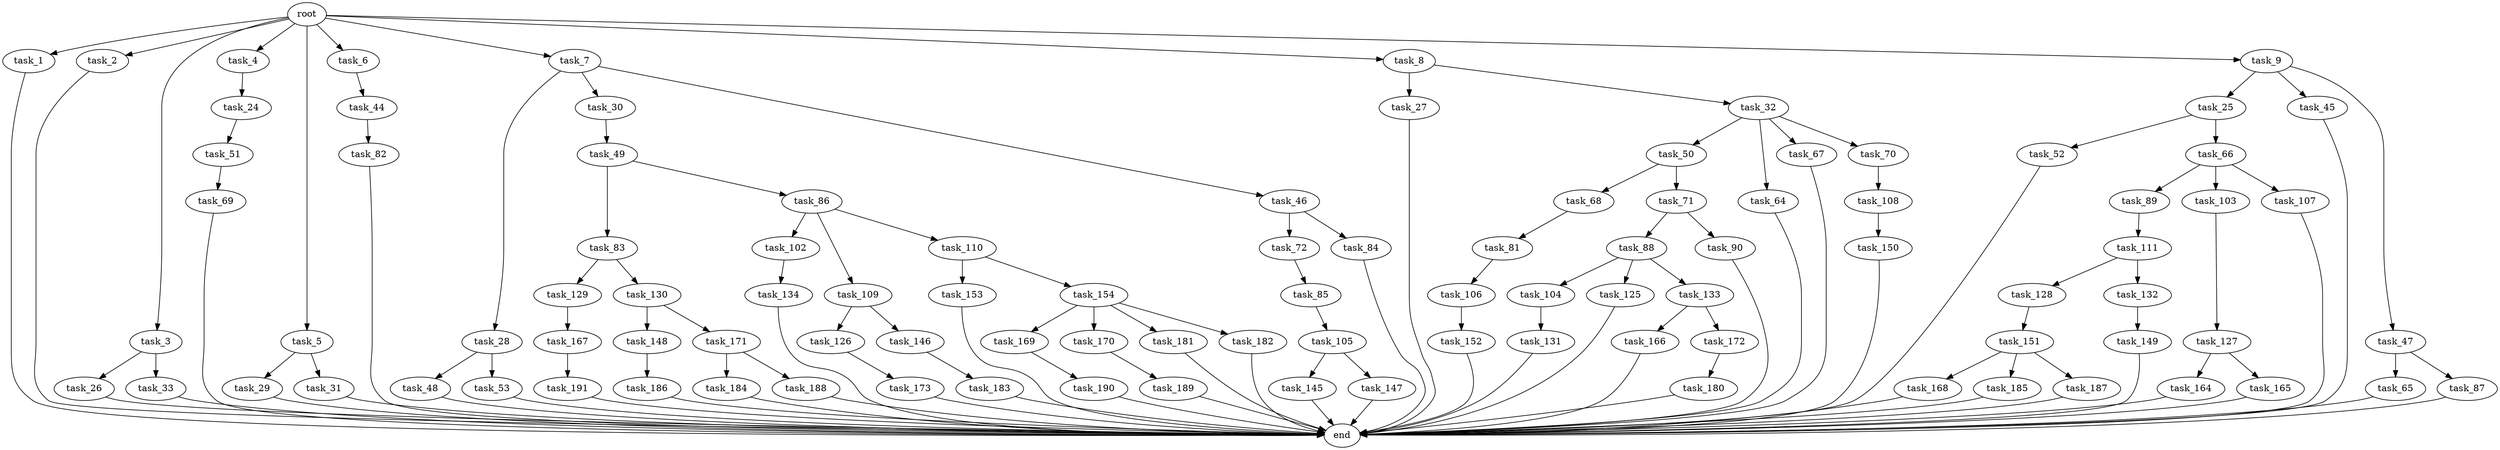 digraph G {
  root [size="0.000000"];
  task_1 [size="102.400000"];
  task_2 [size="102.400000"];
  task_3 [size="102.400000"];
  task_4 [size="102.400000"];
  task_5 [size="102.400000"];
  task_6 [size="102.400000"];
  task_7 [size="102.400000"];
  task_8 [size="102.400000"];
  task_9 [size="102.400000"];
  task_24 [size="21474836480.000000"];
  task_25 [size="69578470195.199997"];
  task_26 [size="13743895347.200001"];
  task_27 [size="30923764531.200001"];
  task_28 [size="21474836480.000000"];
  task_29 [size="85899345920.000000"];
  task_30 [size="21474836480.000000"];
  task_31 [size="85899345920.000000"];
  task_32 [size="30923764531.200001"];
  task_33 [size="13743895347.200001"];
  task_44 [size="30923764531.200001"];
  task_45 [size="69578470195.199997"];
  task_46 [size="21474836480.000000"];
  task_47 [size="69578470195.199997"];
  task_48 [size="85899345920.000000"];
  task_49 [size="13743895347.200001"];
  task_50 [size="30923764531.200001"];
  task_51 [size="85899345920.000000"];
  task_52 [size="13743895347.200001"];
  task_53 [size="85899345920.000000"];
  task_64 [size="30923764531.200001"];
  task_65 [size="3435973836.800000"];
  task_66 [size="13743895347.200001"];
  task_67 [size="30923764531.200001"];
  task_68 [size="42090679500.800003"];
  task_69 [size="3435973836.800000"];
  task_70 [size="30923764531.200001"];
  task_71 [size="42090679500.800003"];
  task_72 [size="54975581388.800003"];
  task_81 [size="85899345920.000000"];
  task_82 [size="13743895347.200001"];
  task_83 [size="30923764531.200001"];
  task_84 [size="54975581388.800003"];
  task_85 [size="3435973836.800000"];
  task_86 [size="30923764531.200001"];
  task_87 [size="3435973836.800000"];
  task_88 [size="69578470195.199997"];
  task_89 [size="69578470195.199997"];
  task_90 [size="69578470195.199997"];
  task_102 [size="7730941132.800000"];
  task_103 [size="69578470195.199997"];
  task_104 [size="30923764531.200001"];
  task_105 [size="7730941132.800000"];
  task_106 [size="7730941132.800000"];
  task_107 [size="69578470195.199997"];
  task_108 [size="3435973836.800000"];
  task_109 [size="7730941132.800000"];
  task_110 [size="7730941132.800000"];
  task_111 [size="13743895347.200001"];
  task_125 [size="30923764531.200001"];
  task_126 [size="85899345920.000000"];
  task_127 [size="21474836480.000000"];
  task_128 [size="54975581388.800003"];
  task_129 [size="21474836480.000000"];
  task_130 [size="21474836480.000000"];
  task_131 [size="30923764531.200001"];
  task_132 [size="54975581388.800003"];
  task_133 [size="30923764531.200001"];
  task_134 [size="21474836480.000000"];
  task_145 [size="30923764531.200001"];
  task_146 [size="85899345920.000000"];
  task_147 [size="30923764531.200001"];
  task_148 [size="30923764531.200001"];
  task_149 [size="42090679500.800003"];
  task_150 [size="69578470195.199997"];
  task_151 [size="7730941132.800000"];
  task_152 [size="21474836480.000000"];
  task_153 [size="42090679500.800003"];
  task_154 [size="42090679500.800003"];
  task_164 [size="3435973836.800000"];
  task_165 [size="3435973836.800000"];
  task_166 [size="21474836480.000000"];
  task_167 [size="7730941132.800000"];
  task_168 [size="21474836480.000000"];
  task_169 [size="42090679500.800003"];
  task_170 [size="42090679500.800003"];
  task_171 [size="30923764531.200001"];
  task_172 [size="21474836480.000000"];
  task_173 [size="13743895347.200001"];
  task_180 [size="3435973836.800000"];
  task_181 [size="42090679500.800003"];
  task_182 [size="42090679500.800003"];
  task_183 [size="69578470195.199997"];
  task_184 [size="30923764531.200001"];
  task_185 [size="21474836480.000000"];
  task_186 [size="54975581388.800003"];
  task_187 [size="21474836480.000000"];
  task_188 [size="30923764531.200001"];
  task_189 [size="54975581388.800003"];
  task_190 [size="69578470195.199997"];
  task_191 [size="21474836480.000000"];
  end [size="0.000000"];

  root -> task_1 [size="1.000000"];
  root -> task_2 [size="1.000000"];
  root -> task_3 [size="1.000000"];
  root -> task_4 [size="1.000000"];
  root -> task_5 [size="1.000000"];
  root -> task_6 [size="1.000000"];
  root -> task_7 [size="1.000000"];
  root -> task_8 [size="1.000000"];
  root -> task_9 [size="1.000000"];
  task_1 -> end [size="1.000000"];
  task_2 -> end [size="1.000000"];
  task_3 -> task_26 [size="134217728.000000"];
  task_3 -> task_33 [size="134217728.000000"];
  task_4 -> task_24 [size="209715200.000000"];
  task_5 -> task_29 [size="838860800.000000"];
  task_5 -> task_31 [size="838860800.000000"];
  task_6 -> task_44 [size="301989888.000000"];
  task_7 -> task_28 [size="209715200.000000"];
  task_7 -> task_30 [size="209715200.000000"];
  task_7 -> task_46 [size="209715200.000000"];
  task_8 -> task_27 [size="301989888.000000"];
  task_8 -> task_32 [size="301989888.000000"];
  task_9 -> task_25 [size="679477248.000000"];
  task_9 -> task_45 [size="679477248.000000"];
  task_9 -> task_47 [size="679477248.000000"];
  task_24 -> task_51 [size="838860800.000000"];
  task_25 -> task_52 [size="134217728.000000"];
  task_25 -> task_66 [size="134217728.000000"];
  task_26 -> end [size="1.000000"];
  task_27 -> end [size="1.000000"];
  task_28 -> task_48 [size="838860800.000000"];
  task_28 -> task_53 [size="838860800.000000"];
  task_29 -> end [size="1.000000"];
  task_30 -> task_49 [size="134217728.000000"];
  task_31 -> end [size="1.000000"];
  task_32 -> task_50 [size="301989888.000000"];
  task_32 -> task_64 [size="301989888.000000"];
  task_32 -> task_67 [size="301989888.000000"];
  task_32 -> task_70 [size="301989888.000000"];
  task_33 -> end [size="1.000000"];
  task_44 -> task_82 [size="134217728.000000"];
  task_45 -> end [size="1.000000"];
  task_46 -> task_72 [size="536870912.000000"];
  task_46 -> task_84 [size="536870912.000000"];
  task_47 -> task_65 [size="33554432.000000"];
  task_47 -> task_87 [size="33554432.000000"];
  task_48 -> end [size="1.000000"];
  task_49 -> task_83 [size="301989888.000000"];
  task_49 -> task_86 [size="301989888.000000"];
  task_50 -> task_68 [size="411041792.000000"];
  task_50 -> task_71 [size="411041792.000000"];
  task_51 -> task_69 [size="33554432.000000"];
  task_52 -> end [size="1.000000"];
  task_53 -> end [size="1.000000"];
  task_64 -> end [size="1.000000"];
  task_65 -> end [size="1.000000"];
  task_66 -> task_89 [size="679477248.000000"];
  task_66 -> task_103 [size="679477248.000000"];
  task_66 -> task_107 [size="679477248.000000"];
  task_67 -> end [size="1.000000"];
  task_68 -> task_81 [size="838860800.000000"];
  task_69 -> end [size="1.000000"];
  task_70 -> task_108 [size="33554432.000000"];
  task_71 -> task_88 [size="679477248.000000"];
  task_71 -> task_90 [size="679477248.000000"];
  task_72 -> task_85 [size="33554432.000000"];
  task_81 -> task_106 [size="75497472.000000"];
  task_82 -> end [size="1.000000"];
  task_83 -> task_129 [size="209715200.000000"];
  task_83 -> task_130 [size="209715200.000000"];
  task_84 -> end [size="1.000000"];
  task_85 -> task_105 [size="75497472.000000"];
  task_86 -> task_102 [size="75497472.000000"];
  task_86 -> task_109 [size="75497472.000000"];
  task_86 -> task_110 [size="75497472.000000"];
  task_87 -> end [size="1.000000"];
  task_88 -> task_104 [size="301989888.000000"];
  task_88 -> task_125 [size="301989888.000000"];
  task_88 -> task_133 [size="301989888.000000"];
  task_89 -> task_111 [size="134217728.000000"];
  task_90 -> end [size="1.000000"];
  task_102 -> task_134 [size="209715200.000000"];
  task_103 -> task_127 [size="209715200.000000"];
  task_104 -> task_131 [size="301989888.000000"];
  task_105 -> task_145 [size="301989888.000000"];
  task_105 -> task_147 [size="301989888.000000"];
  task_106 -> task_152 [size="209715200.000000"];
  task_107 -> end [size="1.000000"];
  task_108 -> task_150 [size="679477248.000000"];
  task_109 -> task_126 [size="838860800.000000"];
  task_109 -> task_146 [size="838860800.000000"];
  task_110 -> task_153 [size="411041792.000000"];
  task_110 -> task_154 [size="411041792.000000"];
  task_111 -> task_128 [size="536870912.000000"];
  task_111 -> task_132 [size="536870912.000000"];
  task_125 -> end [size="1.000000"];
  task_126 -> task_173 [size="134217728.000000"];
  task_127 -> task_164 [size="33554432.000000"];
  task_127 -> task_165 [size="33554432.000000"];
  task_128 -> task_151 [size="75497472.000000"];
  task_129 -> task_167 [size="75497472.000000"];
  task_130 -> task_148 [size="301989888.000000"];
  task_130 -> task_171 [size="301989888.000000"];
  task_131 -> end [size="1.000000"];
  task_132 -> task_149 [size="411041792.000000"];
  task_133 -> task_166 [size="209715200.000000"];
  task_133 -> task_172 [size="209715200.000000"];
  task_134 -> end [size="1.000000"];
  task_145 -> end [size="1.000000"];
  task_146 -> task_183 [size="679477248.000000"];
  task_147 -> end [size="1.000000"];
  task_148 -> task_186 [size="536870912.000000"];
  task_149 -> end [size="1.000000"];
  task_150 -> end [size="1.000000"];
  task_151 -> task_168 [size="209715200.000000"];
  task_151 -> task_185 [size="209715200.000000"];
  task_151 -> task_187 [size="209715200.000000"];
  task_152 -> end [size="1.000000"];
  task_153 -> end [size="1.000000"];
  task_154 -> task_169 [size="411041792.000000"];
  task_154 -> task_170 [size="411041792.000000"];
  task_154 -> task_181 [size="411041792.000000"];
  task_154 -> task_182 [size="411041792.000000"];
  task_164 -> end [size="1.000000"];
  task_165 -> end [size="1.000000"];
  task_166 -> end [size="1.000000"];
  task_167 -> task_191 [size="209715200.000000"];
  task_168 -> end [size="1.000000"];
  task_169 -> task_190 [size="679477248.000000"];
  task_170 -> task_189 [size="536870912.000000"];
  task_171 -> task_184 [size="301989888.000000"];
  task_171 -> task_188 [size="301989888.000000"];
  task_172 -> task_180 [size="33554432.000000"];
  task_173 -> end [size="1.000000"];
  task_180 -> end [size="1.000000"];
  task_181 -> end [size="1.000000"];
  task_182 -> end [size="1.000000"];
  task_183 -> end [size="1.000000"];
  task_184 -> end [size="1.000000"];
  task_185 -> end [size="1.000000"];
  task_186 -> end [size="1.000000"];
  task_187 -> end [size="1.000000"];
  task_188 -> end [size="1.000000"];
  task_189 -> end [size="1.000000"];
  task_190 -> end [size="1.000000"];
  task_191 -> end [size="1.000000"];
}
